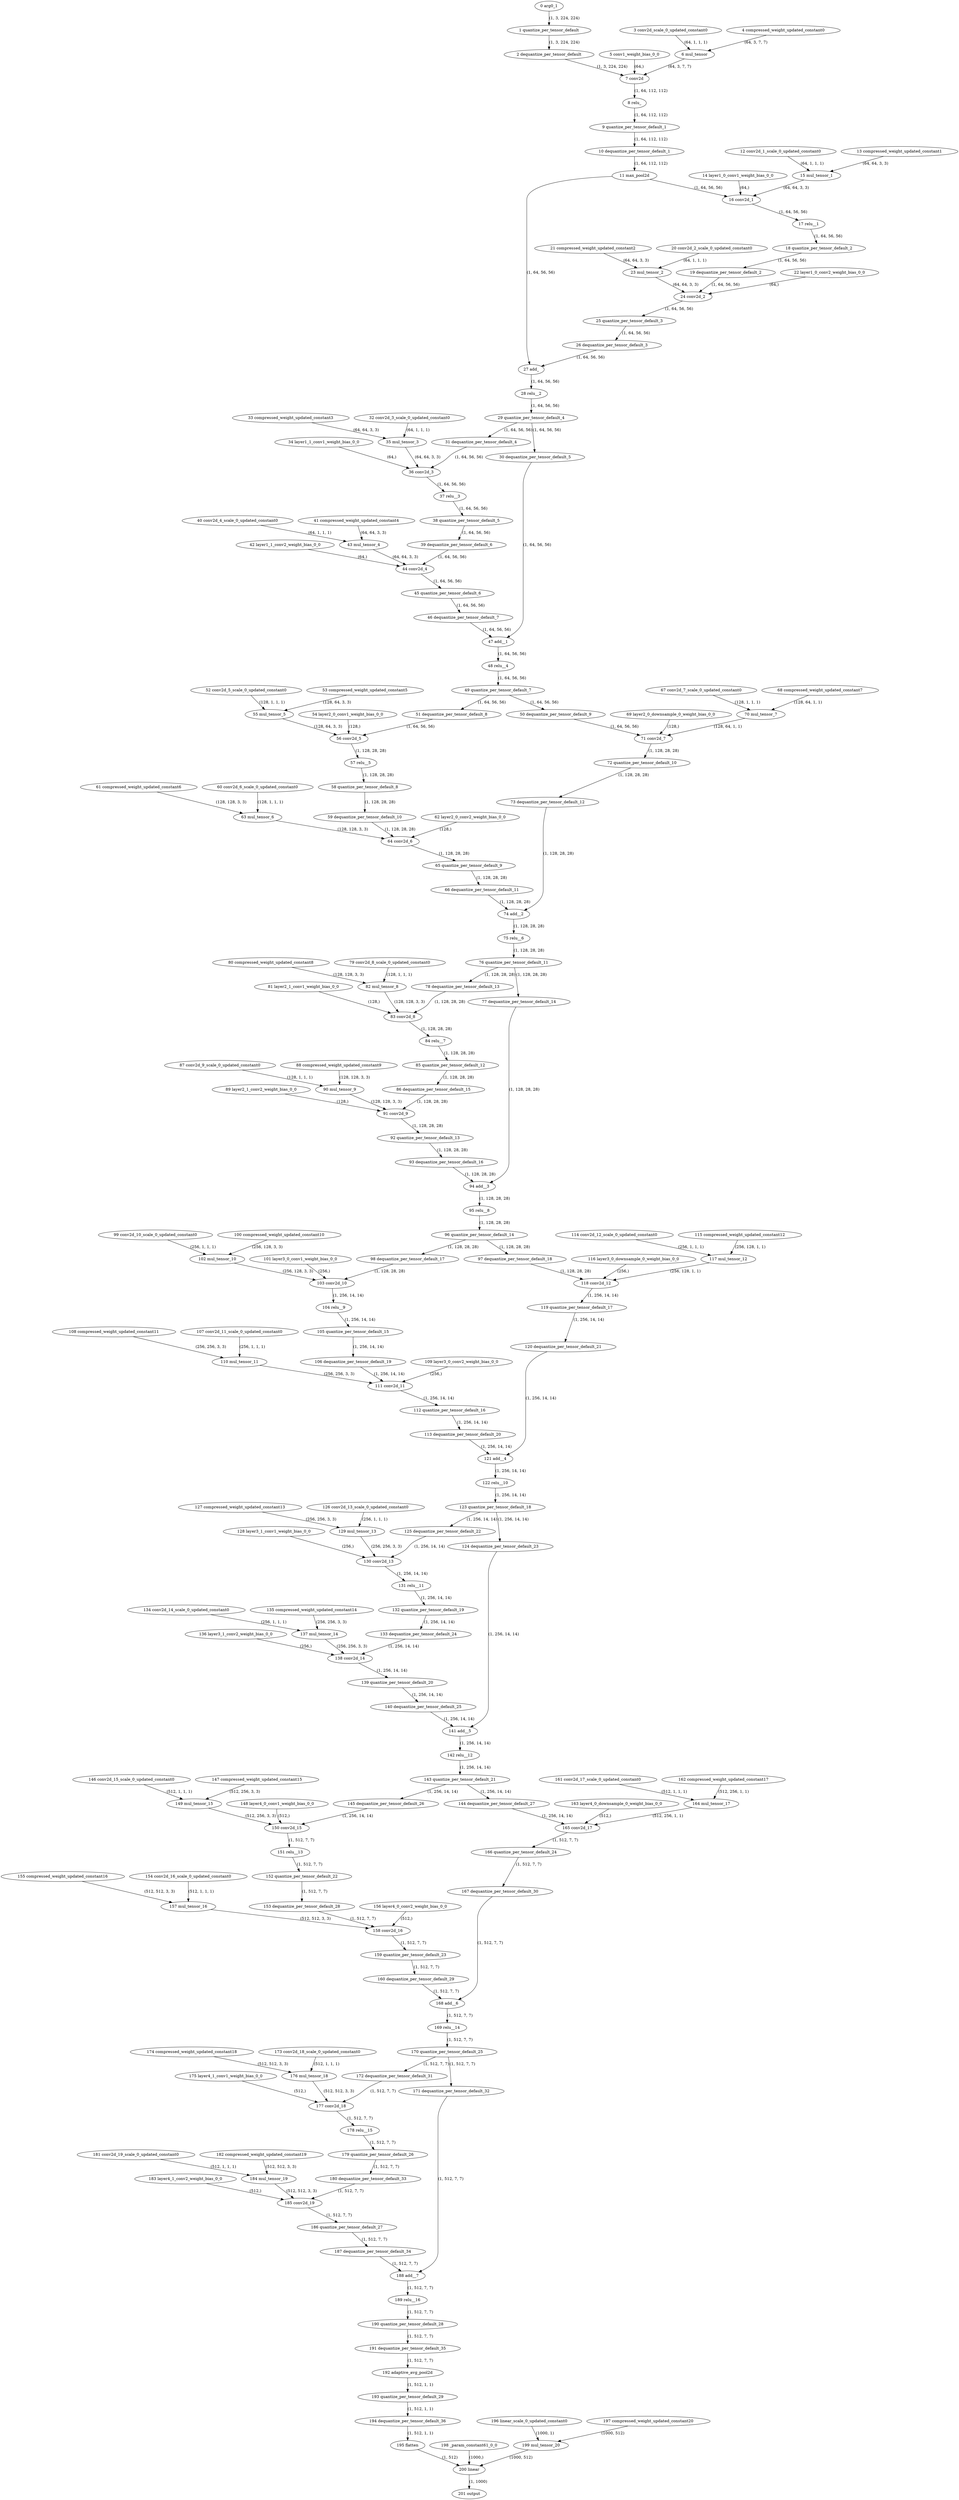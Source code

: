 strict digraph  {
"0 arg0_1" [id=0, type=input];
"1 quantize_per_tensor_default" [id=1, type=quantize_per_tensor];
"2 dequantize_per_tensor_default" [id=2, type=dequantize_per_tensor];
"3 conv2d_scale_0_updated_constant0" [id=3, type=get_attr];
"4 compressed_weight_updated_constant0" [id=4, type=get_attr];
"5 conv1_weight_bias_0_0" [id=5, type=get_attr];
"6 mul_tensor" [id=6, type=mul];
"7 conv2d" [id=7, type=conv2d];
"8 relu_" [id=8, type=relu_];
"9 quantize_per_tensor_default_1" [id=9, type=quantize_per_tensor];
"10 dequantize_per_tensor_default_1" [id=10, type=dequantize_per_tensor];
"11 max_pool2d" [id=11, type=max_pool2d];
"12 conv2d_1_scale_0_updated_constant0" [id=12, type=get_attr];
"13 compressed_weight_updated_constant1" [id=13, type=get_attr];
"14 layer1_0_conv1_weight_bias_0_0" [id=14, type=get_attr];
"15 mul_tensor_1" [id=15, type=mul];
"16 conv2d_1" [id=16, type=conv2d];
"17 relu__1" [id=17, type=relu_];
"18 quantize_per_tensor_default_2" [id=18, type=quantize_per_tensor];
"19 dequantize_per_tensor_default_2" [id=19, type=dequantize_per_tensor];
"20 conv2d_2_scale_0_updated_constant0" [id=20, type=get_attr];
"21 compressed_weight_updated_constant2" [id=21, type=get_attr];
"22 layer1_0_conv2_weight_bias_0_0" [id=22, type=get_attr];
"23 mul_tensor_2" [id=23, type=mul];
"24 conv2d_2" [id=24, type=conv2d];
"25 quantize_per_tensor_default_3" [id=25, type=quantize_per_tensor];
"26 dequantize_per_tensor_default_3" [id=26, type=dequantize_per_tensor];
"27 add_" [id=27, type=add_];
"28 relu__2" [id=28, type=relu_];
"29 quantize_per_tensor_default_4" [id=29, type=quantize_per_tensor];
"30 dequantize_per_tensor_default_5" [id=30, type=dequantize_per_tensor];
"31 dequantize_per_tensor_default_4" [id=31, type=dequantize_per_tensor];
"32 conv2d_3_scale_0_updated_constant0" [id=32, type=get_attr];
"33 compressed_weight_updated_constant3" [id=33, type=get_attr];
"34 layer1_1_conv1_weight_bias_0_0" [id=34, type=get_attr];
"35 mul_tensor_3" [id=35, type=mul];
"36 conv2d_3" [id=36, type=conv2d];
"37 relu__3" [id=37, type=relu_];
"38 quantize_per_tensor_default_5" [id=38, type=quantize_per_tensor];
"39 dequantize_per_tensor_default_6" [id=39, type=dequantize_per_tensor];
"40 conv2d_4_scale_0_updated_constant0" [id=40, type=get_attr];
"41 compressed_weight_updated_constant4" [id=41, type=get_attr];
"42 layer1_1_conv2_weight_bias_0_0" [id=42, type=get_attr];
"43 mul_tensor_4" [id=43, type=mul];
"44 conv2d_4" [id=44, type=conv2d];
"45 quantize_per_tensor_default_6" [id=45, type=quantize_per_tensor];
"46 dequantize_per_tensor_default_7" [id=46, type=dequantize_per_tensor];
"47 add__1" [id=47, type=add_];
"48 relu__4" [id=48, type=relu_];
"49 quantize_per_tensor_default_7" [id=49, type=quantize_per_tensor];
"50 dequantize_per_tensor_default_9" [id=50, type=dequantize_per_tensor];
"51 dequantize_per_tensor_default_8" [id=51, type=dequantize_per_tensor];
"52 conv2d_5_scale_0_updated_constant0" [id=52, type=get_attr];
"53 compressed_weight_updated_constant5" [id=53, type=get_attr];
"54 layer2_0_conv1_weight_bias_0_0" [id=54, type=get_attr];
"55 mul_tensor_5" [id=55, type=mul];
"56 conv2d_5" [id=56, type=conv2d];
"57 relu__5" [id=57, type=relu_];
"58 quantize_per_tensor_default_8" [id=58, type=quantize_per_tensor];
"59 dequantize_per_tensor_default_10" [id=59, type=dequantize_per_tensor];
"60 conv2d_6_scale_0_updated_constant0" [id=60, type=get_attr];
"61 compressed_weight_updated_constant6" [id=61, type=get_attr];
"62 layer2_0_conv2_weight_bias_0_0" [id=62, type=get_attr];
"63 mul_tensor_6" [id=63, type=mul];
"64 conv2d_6" [id=64, type=conv2d];
"65 quantize_per_tensor_default_9" [id=65, type=quantize_per_tensor];
"66 dequantize_per_tensor_default_11" [id=66, type=dequantize_per_tensor];
"67 conv2d_7_scale_0_updated_constant0" [id=67, type=get_attr];
"68 compressed_weight_updated_constant7" [id=68, type=get_attr];
"69 layer2_0_downsample_0_weight_bias_0_0" [id=69, type=get_attr];
"70 mul_tensor_7" [id=70, type=mul];
"71 conv2d_7" [id=71, type=conv2d];
"72 quantize_per_tensor_default_10" [id=72, type=quantize_per_tensor];
"73 dequantize_per_tensor_default_12" [id=73, type=dequantize_per_tensor];
"74 add__2" [id=74, type=add_];
"75 relu__6" [id=75, type=relu_];
"76 quantize_per_tensor_default_11" [id=76, type=quantize_per_tensor];
"77 dequantize_per_tensor_default_14" [id=77, type=dequantize_per_tensor];
"78 dequantize_per_tensor_default_13" [id=78, type=dequantize_per_tensor];
"79 conv2d_8_scale_0_updated_constant0" [id=79, type=get_attr];
"80 compressed_weight_updated_constant8" [id=80, type=get_attr];
"81 layer2_1_conv1_weight_bias_0_0" [id=81, type=get_attr];
"82 mul_tensor_8" [id=82, type=mul];
"83 conv2d_8" [id=83, type=conv2d];
"84 relu__7" [id=84, type=relu_];
"85 quantize_per_tensor_default_12" [id=85, type=quantize_per_tensor];
"86 dequantize_per_tensor_default_15" [id=86, type=dequantize_per_tensor];
"87 conv2d_9_scale_0_updated_constant0" [id=87, type=get_attr];
"88 compressed_weight_updated_constant9" [id=88, type=get_attr];
"89 layer2_1_conv2_weight_bias_0_0" [id=89, type=get_attr];
"90 mul_tensor_9" [id=90, type=mul];
"91 conv2d_9" [id=91, type=conv2d];
"92 quantize_per_tensor_default_13" [id=92, type=quantize_per_tensor];
"93 dequantize_per_tensor_default_16" [id=93, type=dequantize_per_tensor];
"94 add__3" [id=94, type=add_];
"95 relu__8" [id=95, type=relu_];
"96 quantize_per_tensor_default_14" [id=96, type=quantize_per_tensor];
"97 dequantize_per_tensor_default_18" [id=97, type=dequantize_per_tensor];
"98 dequantize_per_tensor_default_17" [id=98, type=dequantize_per_tensor];
"99 conv2d_10_scale_0_updated_constant0" [id=99, type=get_attr];
"100 compressed_weight_updated_constant10" [id=100, type=get_attr];
"101 layer3_0_conv1_weight_bias_0_0" [id=101, type=get_attr];
"102 mul_tensor_10" [id=102, type=mul];
"103 conv2d_10" [id=103, type=conv2d];
"104 relu__9" [id=104, type=relu_];
"105 quantize_per_tensor_default_15" [id=105, type=quantize_per_tensor];
"106 dequantize_per_tensor_default_19" [id=106, type=dequantize_per_tensor];
"107 conv2d_11_scale_0_updated_constant0" [id=107, type=get_attr];
"108 compressed_weight_updated_constant11" [id=108, type=get_attr];
"109 layer3_0_conv2_weight_bias_0_0" [id=109, type=get_attr];
"110 mul_tensor_11" [id=110, type=mul];
"111 conv2d_11" [id=111, type=conv2d];
"112 quantize_per_tensor_default_16" [id=112, type=quantize_per_tensor];
"113 dequantize_per_tensor_default_20" [id=113, type=dequantize_per_tensor];
"114 conv2d_12_scale_0_updated_constant0" [id=114, type=get_attr];
"115 compressed_weight_updated_constant12" [id=115, type=get_attr];
"116 layer3_0_downsample_0_weight_bias_0_0" [id=116, type=get_attr];
"117 mul_tensor_12" [id=117, type=mul];
"118 conv2d_12" [id=118, type=conv2d];
"119 quantize_per_tensor_default_17" [id=119, type=quantize_per_tensor];
"120 dequantize_per_tensor_default_21" [id=120, type=dequantize_per_tensor];
"121 add__4" [id=121, type=add_];
"122 relu__10" [id=122, type=relu_];
"123 quantize_per_tensor_default_18" [id=123, type=quantize_per_tensor];
"124 dequantize_per_tensor_default_23" [id=124, type=dequantize_per_tensor];
"125 dequantize_per_tensor_default_22" [id=125, type=dequantize_per_tensor];
"126 conv2d_13_scale_0_updated_constant0" [id=126, type=get_attr];
"127 compressed_weight_updated_constant13" [id=127, type=get_attr];
"128 layer3_1_conv1_weight_bias_0_0" [id=128, type=get_attr];
"129 mul_tensor_13" [id=129, type=mul];
"130 conv2d_13" [id=130, type=conv2d];
"131 relu__11" [id=131, type=relu_];
"132 quantize_per_tensor_default_19" [id=132, type=quantize_per_tensor];
"133 dequantize_per_tensor_default_24" [id=133, type=dequantize_per_tensor];
"134 conv2d_14_scale_0_updated_constant0" [id=134, type=get_attr];
"135 compressed_weight_updated_constant14" [id=135, type=get_attr];
"136 layer3_1_conv2_weight_bias_0_0" [id=136, type=get_attr];
"137 mul_tensor_14" [id=137, type=mul];
"138 conv2d_14" [id=138, type=conv2d];
"139 quantize_per_tensor_default_20" [id=139, type=quantize_per_tensor];
"140 dequantize_per_tensor_default_25" [id=140, type=dequantize_per_tensor];
"141 add__5" [id=141, type=add_];
"142 relu__12" [id=142, type=relu_];
"143 quantize_per_tensor_default_21" [id=143, type=quantize_per_tensor];
"144 dequantize_per_tensor_default_27" [id=144, type=dequantize_per_tensor];
"145 dequantize_per_tensor_default_26" [id=145, type=dequantize_per_tensor];
"146 conv2d_15_scale_0_updated_constant0" [id=146, type=get_attr];
"147 compressed_weight_updated_constant15" [id=147, type=get_attr];
"148 layer4_0_conv1_weight_bias_0_0" [id=148, type=get_attr];
"149 mul_tensor_15" [id=149, type=mul];
"150 conv2d_15" [id=150, type=conv2d];
"151 relu__13" [id=151, type=relu_];
"152 quantize_per_tensor_default_22" [id=152, type=quantize_per_tensor];
"153 dequantize_per_tensor_default_28" [id=153, type=dequantize_per_tensor];
"154 conv2d_16_scale_0_updated_constant0" [id=154, type=get_attr];
"155 compressed_weight_updated_constant16" [id=155, type=get_attr];
"156 layer4_0_conv2_weight_bias_0_0" [id=156, type=get_attr];
"157 mul_tensor_16" [id=157, type=mul];
"158 conv2d_16" [id=158, type=conv2d];
"159 quantize_per_tensor_default_23" [id=159, type=quantize_per_tensor];
"160 dequantize_per_tensor_default_29" [id=160, type=dequantize_per_tensor];
"161 conv2d_17_scale_0_updated_constant0" [id=161, type=get_attr];
"162 compressed_weight_updated_constant17" [id=162, type=get_attr];
"163 layer4_0_downsample_0_weight_bias_0_0" [id=163, type=get_attr];
"164 mul_tensor_17" [id=164, type=mul];
"165 conv2d_17" [id=165, type=conv2d];
"166 quantize_per_tensor_default_24" [id=166, type=quantize_per_tensor];
"167 dequantize_per_tensor_default_30" [id=167, type=dequantize_per_tensor];
"168 add__6" [id=168, type=add_];
"169 relu__14" [id=169, type=relu_];
"170 quantize_per_tensor_default_25" [id=170, type=quantize_per_tensor];
"171 dequantize_per_tensor_default_32" [id=171, type=dequantize_per_tensor];
"172 dequantize_per_tensor_default_31" [id=172, type=dequantize_per_tensor];
"173 conv2d_18_scale_0_updated_constant0" [id=173, type=get_attr];
"174 compressed_weight_updated_constant18" [id=174, type=get_attr];
"175 layer4_1_conv1_weight_bias_0_0" [id=175, type=get_attr];
"176 mul_tensor_18" [id=176, type=mul];
"177 conv2d_18" [id=177, type=conv2d];
"178 relu__15" [id=178, type=relu_];
"179 quantize_per_tensor_default_26" [id=179, type=quantize_per_tensor];
"180 dequantize_per_tensor_default_33" [id=180, type=dequantize_per_tensor];
"181 conv2d_19_scale_0_updated_constant0" [id=181, type=get_attr];
"182 compressed_weight_updated_constant19" [id=182, type=get_attr];
"183 layer4_1_conv2_weight_bias_0_0" [id=183, type=get_attr];
"184 mul_tensor_19" [id=184, type=mul];
"185 conv2d_19" [id=185, type=conv2d];
"186 quantize_per_tensor_default_27" [id=186, type=quantize_per_tensor];
"187 dequantize_per_tensor_default_34" [id=187, type=dequantize_per_tensor];
"188 add__7" [id=188, type=add_];
"189 relu__16" [id=189, type=relu_];
"190 quantize_per_tensor_default_28" [id=190, type=quantize_per_tensor];
"191 dequantize_per_tensor_default_35" [id=191, type=dequantize_per_tensor];
"192 adaptive_avg_pool2d" [id=192, type=adaptive_avg_pool2d];
"193 quantize_per_tensor_default_29" [id=193, type=quantize_per_tensor];
"194 dequantize_per_tensor_default_36" [id=194, type=dequantize_per_tensor];
"195 flatten" [id=195, type=flatten];
"196 linear_scale_0_updated_constant0" [id=196, type=get_attr];
"197 compressed_weight_updated_constant20" [id=197, type=get_attr];
"198 _param_constant61_0_0" [id=198, type=get_attr];
"199 mul_tensor_20" [id=199, type=mul];
"200 linear" [id=200, type=linear];
"201 output" [id=201, type=output];
"0 arg0_1" -> "1 quantize_per_tensor_default"  [label="(1, 3, 224, 224)", style=solid];
"1 quantize_per_tensor_default" -> "2 dequantize_per_tensor_default"  [label="(1, 3, 224, 224)", style=solid];
"2 dequantize_per_tensor_default" -> "7 conv2d"  [label="(1, 3, 224, 224)", style=solid];
"3 conv2d_scale_0_updated_constant0" -> "6 mul_tensor"  [label="(64, 1, 1, 1)", style=solid];
"4 compressed_weight_updated_constant0" -> "6 mul_tensor"  [label="(64, 3, 7, 7)", style=solid];
"5 conv1_weight_bias_0_0" -> "7 conv2d"  [label="(64,)", style=solid];
"6 mul_tensor" -> "7 conv2d"  [label="(64, 3, 7, 7)", style=solid];
"7 conv2d" -> "8 relu_"  [label="(1, 64, 112, 112)", style=solid];
"8 relu_" -> "9 quantize_per_tensor_default_1"  [label="(1, 64, 112, 112)", style=solid];
"9 quantize_per_tensor_default_1" -> "10 dequantize_per_tensor_default_1"  [label="(1, 64, 112, 112)", style=solid];
"10 dequantize_per_tensor_default_1" -> "11 max_pool2d"  [label="(1, 64, 112, 112)", style=solid];
"11 max_pool2d" -> "16 conv2d_1"  [label="(1, 64, 56, 56)", style=solid];
"11 max_pool2d" -> "27 add_"  [label="(1, 64, 56, 56)", style=solid];
"12 conv2d_1_scale_0_updated_constant0" -> "15 mul_tensor_1"  [label="(64, 1, 1, 1)", style=solid];
"13 compressed_weight_updated_constant1" -> "15 mul_tensor_1"  [label="(64, 64, 3, 3)", style=solid];
"14 layer1_0_conv1_weight_bias_0_0" -> "16 conv2d_1"  [label="(64,)", style=solid];
"15 mul_tensor_1" -> "16 conv2d_1"  [label="(64, 64, 3, 3)", style=solid];
"16 conv2d_1" -> "17 relu__1"  [label="(1, 64, 56, 56)", style=solid];
"17 relu__1" -> "18 quantize_per_tensor_default_2"  [label="(1, 64, 56, 56)", style=solid];
"18 quantize_per_tensor_default_2" -> "19 dequantize_per_tensor_default_2"  [label="(1, 64, 56, 56)", style=solid];
"19 dequantize_per_tensor_default_2" -> "24 conv2d_2"  [label="(1, 64, 56, 56)", style=solid];
"20 conv2d_2_scale_0_updated_constant0" -> "23 mul_tensor_2"  [label="(64, 1, 1, 1)", style=solid];
"21 compressed_weight_updated_constant2" -> "23 mul_tensor_2"  [label="(64, 64, 3, 3)", style=solid];
"22 layer1_0_conv2_weight_bias_0_0" -> "24 conv2d_2"  [label="(64,)", style=solid];
"23 mul_tensor_2" -> "24 conv2d_2"  [label="(64, 64, 3, 3)", style=solid];
"24 conv2d_2" -> "25 quantize_per_tensor_default_3"  [label="(1, 64, 56, 56)", style=solid];
"25 quantize_per_tensor_default_3" -> "26 dequantize_per_tensor_default_3"  [label="(1, 64, 56, 56)", style=solid];
"26 dequantize_per_tensor_default_3" -> "27 add_"  [label="(1, 64, 56, 56)", style=solid];
"27 add_" -> "28 relu__2"  [label="(1, 64, 56, 56)", style=solid];
"28 relu__2" -> "29 quantize_per_tensor_default_4"  [label="(1, 64, 56, 56)", style=solid];
"29 quantize_per_tensor_default_4" -> "30 dequantize_per_tensor_default_5"  [label="(1, 64, 56, 56)", style=solid];
"29 quantize_per_tensor_default_4" -> "31 dequantize_per_tensor_default_4"  [label="(1, 64, 56, 56)", style=solid];
"30 dequantize_per_tensor_default_5" -> "47 add__1"  [label="(1, 64, 56, 56)", style=solid];
"31 dequantize_per_tensor_default_4" -> "36 conv2d_3"  [label="(1, 64, 56, 56)", style=solid];
"32 conv2d_3_scale_0_updated_constant0" -> "35 mul_tensor_3"  [label="(64, 1, 1, 1)", style=solid];
"33 compressed_weight_updated_constant3" -> "35 mul_tensor_3"  [label="(64, 64, 3, 3)", style=solid];
"34 layer1_1_conv1_weight_bias_0_0" -> "36 conv2d_3"  [label="(64,)", style=solid];
"35 mul_tensor_3" -> "36 conv2d_3"  [label="(64, 64, 3, 3)", style=solid];
"36 conv2d_3" -> "37 relu__3"  [label="(1, 64, 56, 56)", style=solid];
"37 relu__3" -> "38 quantize_per_tensor_default_5"  [label="(1, 64, 56, 56)", style=solid];
"38 quantize_per_tensor_default_5" -> "39 dequantize_per_tensor_default_6"  [label="(1, 64, 56, 56)", style=solid];
"39 dequantize_per_tensor_default_6" -> "44 conv2d_4"  [label="(1, 64, 56, 56)", style=solid];
"40 conv2d_4_scale_0_updated_constant0" -> "43 mul_tensor_4"  [label="(64, 1, 1, 1)", style=solid];
"41 compressed_weight_updated_constant4" -> "43 mul_tensor_4"  [label="(64, 64, 3, 3)", style=solid];
"42 layer1_1_conv2_weight_bias_0_0" -> "44 conv2d_4"  [label="(64,)", style=solid];
"43 mul_tensor_4" -> "44 conv2d_4"  [label="(64, 64, 3, 3)", style=solid];
"44 conv2d_4" -> "45 quantize_per_tensor_default_6"  [label="(1, 64, 56, 56)", style=solid];
"45 quantize_per_tensor_default_6" -> "46 dequantize_per_tensor_default_7"  [label="(1, 64, 56, 56)", style=solid];
"46 dequantize_per_tensor_default_7" -> "47 add__1"  [label="(1, 64, 56, 56)", style=solid];
"47 add__1" -> "48 relu__4"  [label="(1, 64, 56, 56)", style=solid];
"48 relu__4" -> "49 quantize_per_tensor_default_7"  [label="(1, 64, 56, 56)", style=solid];
"49 quantize_per_tensor_default_7" -> "50 dequantize_per_tensor_default_9"  [label="(1, 64, 56, 56)", style=solid];
"49 quantize_per_tensor_default_7" -> "51 dequantize_per_tensor_default_8"  [label="(1, 64, 56, 56)", style=solid];
"50 dequantize_per_tensor_default_9" -> "71 conv2d_7"  [label="(1, 64, 56, 56)", style=solid];
"51 dequantize_per_tensor_default_8" -> "56 conv2d_5"  [label="(1, 64, 56, 56)", style=solid];
"52 conv2d_5_scale_0_updated_constant0" -> "55 mul_tensor_5"  [label="(128, 1, 1, 1)", style=solid];
"53 compressed_weight_updated_constant5" -> "55 mul_tensor_5"  [label="(128, 64, 3, 3)", style=solid];
"54 layer2_0_conv1_weight_bias_0_0" -> "56 conv2d_5"  [label="(128,)", style=solid];
"55 mul_tensor_5" -> "56 conv2d_5"  [label="(128, 64, 3, 3)", style=solid];
"56 conv2d_5" -> "57 relu__5"  [label="(1, 128, 28, 28)", style=solid];
"57 relu__5" -> "58 quantize_per_tensor_default_8"  [label="(1, 128, 28, 28)", style=solid];
"58 quantize_per_tensor_default_8" -> "59 dequantize_per_tensor_default_10"  [label="(1, 128, 28, 28)", style=solid];
"59 dequantize_per_tensor_default_10" -> "64 conv2d_6"  [label="(1, 128, 28, 28)", style=solid];
"60 conv2d_6_scale_0_updated_constant0" -> "63 mul_tensor_6"  [label="(128, 1, 1, 1)", style=solid];
"61 compressed_weight_updated_constant6" -> "63 mul_tensor_6"  [label="(128, 128, 3, 3)", style=solid];
"62 layer2_0_conv2_weight_bias_0_0" -> "64 conv2d_6"  [label="(128,)", style=solid];
"63 mul_tensor_6" -> "64 conv2d_6"  [label="(128, 128, 3, 3)", style=solid];
"64 conv2d_6" -> "65 quantize_per_tensor_default_9"  [label="(1, 128, 28, 28)", style=solid];
"65 quantize_per_tensor_default_9" -> "66 dequantize_per_tensor_default_11"  [label="(1, 128, 28, 28)", style=solid];
"66 dequantize_per_tensor_default_11" -> "74 add__2"  [label="(1, 128, 28, 28)", style=solid];
"67 conv2d_7_scale_0_updated_constant0" -> "70 mul_tensor_7"  [label="(128, 1, 1, 1)", style=solid];
"68 compressed_weight_updated_constant7" -> "70 mul_tensor_7"  [label="(128, 64, 1, 1)", style=solid];
"69 layer2_0_downsample_0_weight_bias_0_0" -> "71 conv2d_7"  [label="(128,)", style=solid];
"70 mul_tensor_7" -> "71 conv2d_7"  [label="(128, 64, 1, 1)", style=solid];
"71 conv2d_7" -> "72 quantize_per_tensor_default_10"  [label="(1, 128, 28, 28)", style=solid];
"72 quantize_per_tensor_default_10" -> "73 dequantize_per_tensor_default_12"  [label="(1, 128, 28, 28)", style=solid];
"73 dequantize_per_tensor_default_12" -> "74 add__2"  [label="(1, 128, 28, 28)", style=solid];
"74 add__2" -> "75 relu__6"  [label="(1, 128, 28, 28)", style=solid];
"75 relu__6" -> "76 quantize_per_tensor_default_11"  [label="(1, 128, 28, 28)", style=solid];
"76 quantize_per_tensor_default_11" -> "77 dequantize_per_tensor_default_14"  [label="(1, 128, 28, 28)", style=solid];
"76 quantize_per_tensor_default_11" -> "78 dequantize_per_tensor_default_13"  [label="(1, 128, 28, 28)", style=solid];
"77 dequantize_per_tensor_default_14" -> "94 add__3"  [label="(1, 128, 28, 28)", style=solid];
"78 dequantize_per_tensor_default_13" -> "83 conv2d_8"  [label="(1, 128, 28, 28)", style=solid];
"79 conv2d_8_scale_0_updated_constant0" -> "82 mul_tensor_8"  [label="(128, 1, 1, 1)", style=solid];
"80 compressed_weight_updated_constant8" -> "82 mul_tensor_8"  [label="(128, 128, 3, 3)", style=solid];
"81 layer2_1_conv1_weight_bias_0_0" -> "83 conv2d_8"  [label="(128,)", style=solid];
"82 mul_tensor_8" -> "83 conv2d_8"  [label="(128, 128, 3, 3)", style=solid];
"83 conv2d_8" -> "84 relu__7"  [label="(1, 128, 28, 28)", style=solid];
"84 relu__7" -> "85 quantize_per_tensor_default_12"  [label="(1, 128, 28, 28)", style=solid];
"85 quantize_per_tensor_default_12" -> "86 dequantize_per_tensor_default_15"  [label="(1, 128, 28, 28)", style=solid];
"86 dequantize_per_tensor_default_15" -> "91 conv2d_9"  [label="(1, 128, 28, 28)", style=solid];
"87 conv2d_9_scale_0_updated_constant0" -> "90 mul_tensor_9"  [label="(128, 1, 1, 1)", style=solid];
"88 compressed_weight_updated_constant9" -> "90 mul_tensor_9"  [label="(128, 128, 3, 3)", style=solid];
"89 layer2_1_conv2_weight_bias_0_0" -> "91 conv2d_9"  [label="(128,)", style=solid];
"90 mul_tensor_9" -> "91 conv2d_9"  [label="(128, 128, 3, 3)", style=solid];
"91 conv2d_9" -> "92 quantize_per_tensor_default_13"  [label="(1, 128, 28, 28)", style=solid];
"92 quantize_per_tensor_default_13" -> "93 dequantize_per_tensor_default_16"  [label="(1, 128, 28, 28)", style=solid];
"93 dequantize_per_tensor_default_16" -> "94 add__3"  [label="(1, 128, 28, 28)", style=solid];
"94 add__3" -> "95 relu__8"  [label="(1, 128, 28, 28)", style=solid];
"95 relu__8" -> "96 quantize_per_tensor_default_14"  [label="(1, 128, 28, 28)", style=solid];
"96 quantize_per_tensor_default_14" -> "97 dequantize_per_tensor_default_18"  [label="(1, 128, 28, 28)", style=solid];
"96 quantize_per_tensor_default_14" -> "98 dequantize_per_tensor_default_17"  [label="(1, 128, 28, 28)", style=solid];
"97 dequantize_per_tensor_default_18" -> "118 conv2d_12"  [label="(1, 128, 28, 28)", style=solid];
"98 dequantize_per_tensor_default_17" -> "103 conv2d_10"  [label="(1, 128, 28, 28)", style=solid];
"99 conv2d_10_scale_0_updated_constant0" -> "102 mul_tensor_10"  [label="(256, 1, 1, 1)", style=solid];
"100 compressed_weight_updated_constant10" -> "102 mul_tensor_10"  [label="(256, 128, 3, 3)", style=solid];
"101 layer3_0_conv1_weight_bias_0_0" -> "103 conv2d_10"  [label="(256,)", style=solid];
"102 mul_tensor_10" -> "103 conv2d_10"  [label="(256, 128, 3, 3)", style=solid];
"103 conv2d_10" -> "104 relu__9"  [label="(1, 256, 14, 14)", style=solid];
"104 relu__9" -> "105 quantize_per_tensor_default_15"  [label="(1, 256, 14, 14)", style=solid];
"105 quantize_per_tensor_default_15" -> "106 dequantize_per_tensor_default_19"  [label="(1, 256, 14, 14)", style=solid];
"106 dequantize_per_tensor_default_19" -> "111 conv2d_11"  [label="(1, 256, 14, 14)", style=solid];
"107 conv2d_11_scale_0_updated_constant0" -> "110 mul_tensor_11"  [label="(256, 1, 1, 1)", style=solid];
"108 compressed_weight_updated_constant11" -> "110 mul_tensor_11"  [label="(256, 256, 3, 3)", style=solid];
"109 layer3_0_conv2_weight_bias_0_0" -> "111 conv2d_11"  [label="(256,)", style=solid];
"110 mul_tensor_11" -> "111 conv2d_11"  [label="(256, 256, 3, 3)", style=solid];
"111 conv2d_11" -> "112 quantize_per_tensor_default_16"  [label="(1, 256, 14, 14)", style=solid];
"112 quantize_per_tensor_default_16" -> "113 dequantize_per_tensor_default_20"  [label="(1, 256, 14, 14)", style=solid];
"113 dequantize_per_tensor_default_20" -> "121 add__4"  [label="(1, 256, 14, 14)", style=solid];
"114 conv2d_12_scale_0_updated_constant0" -> "117 mul_tensor_12"  [label="(256, 1, 1, 1)", style=solid];
"115 compressed_weight_updated_constant12" -> "117 mul_tensor_12"  [label="(256, 128, 1, 1)", style=solid];
"116 layer3_0_downsample_0_weight_bias_0_0" -> "118 conv2d_12"  [label="(256,)", style=solid];
"117 mul_tensor_12" -> "118 conv2d_12"  [label="(256, 128, 1, 1)", style=solid];
"118 conv2d_12" -> "119 quantize_per_tensor_default_17"  [label="(1, 256, 14, 14)", style=solid];
"119 quantize_per_tensor_default_17" -> "120 dequantize_per_tensor_default_21"  [label="(1, 256, 14, 14)", style=solid];
"120 dequantize_per_tensor_default_21" -> "121 add__4"  [label="(1, 256, 14, 14)", style=solid];
"121 add__4" -> "122 relu__10"  [label="(1, 256, 14, 14)", style=solid];
"122 relu__10" -> "123 quantize_per_tensor_default_18"  [label="(1, 256, 14, 14)", style=solid];
"123 quantize_per_tensor_default_18" -> "124 dequantize_per_tensor_default_23"  [label="(1, 256, 14, 14)", style=solid];
"123 quantize_per_tensor_default_18" -> "125 dequantize_per_tensor_default_22"  [label="(1, 256, 14, 14)", style=solid];
"124 dequantize_per_tensor_default_23" -> "141 add__5"  [label="(1, 256, 14, 14)", style=solid];
"125 dequantize_per_tensor_default_22" -> "130 conv2d_13"  [label="(1, 256, 14, 14)", style=solid];
"126 conv2d_13_scale_0_updated_constant0" -> "129 mul_tensor_13"  [label="(256, 1, 1, 1)", style=solid];
"127 compressed_weight_updated_constant13" -> "129 mul_tensor_13"  [label="(256, 256, 3, 3)", style=solid];
"128 layer3_1_conv1_weight_bias_0_0" -> "130 conv2d_13"  [label="(256,)", style=solid];
"129 mul_tensor_13" -> "130 conv2d_13"  [label="(256, 256, 3, 3)", style=solid];
"130 conv2d_13" -> "131 relu__11"  [label="(1, 256, 14, 14)", style=solid];
"131 relu__11" -> "132 quantize_per_tensor_default_19"  [label="(1, 256, 14, 14)", style=solid];
"132 quantize_per_tensor_default_19" -> "133 dequantize_per_tensor_default_24"  [label="(1, 256, 14, 14)", style=solid];
"133 dequantize_per_tensor_default_24" -> "138 conv2d_14"  [label="(1, 256, 14, 14)", style=solid];
"134 conv2d_14_scale_0_updated_constant0" -> "137 mul_tensor_14"  [label="(256, 1, 1, 1)", style=solid];
"135 compressed_weight_updated_constant14" -> "137 mul_tensor_14"  [label="(256, 256, 3, 3)", style=solid];
"136 layer3_1_conv2_weight_bias_0_0" -> "138 conv2d_14"  [label="(256,)", style=solid];
"137 mul_tensor_14" -> "138 conv2d_14"  [label="(256, 256, 3, 3)", style=solid];
"138 conv2d_14" -> "139 quantize_per_tensor_default_20"  [label="(1, 256, 14, 14)", style=solid];
"139 quantize_per_tensor_default_20" -> "140 dequantize_per_tensor_default_25"  [label="(1, 256, 14, 14)", style=solid];
"140 dequantize_per_tensor_default_25" -> "141 add__5"  [label="(1, 256, 14, 14)", style=solid];
"141 add__5" -> "142 relu__12"  [label="(1, 256, 14, 14)", style=solid];
"142 relu__12" -> "143 quantize_per_tensor_default_21"  [label="(1, 256, 14, 14)", style=solid];
"143 quantize_per_tensor_default_21" -> "144 dequantize_per_tensor_default_27"  [label="(1, 256, 14, 14)", style=solid];
"143 quantize_per_tensor_default_21" -> "145 dequantize_per_tensor_default_26"  [label="(1, 256, 14, 14)", style=solid];
"144 dequantize_per_tensor_default_27" -> "165 conv2d_17"  [label="(1, 256, 14, 14)", style=solid];
"145 dequantize_per_tensor_default_26" -> "150 conv2d_15"  [label="(1, 256, 14, 14)", style=solid];
"146 conv2d_15_scale_0_updated_constant0" -> "149 mul_tensor_15"  [label="(512, 1, 1, 1)", style=solid];
"147 compressed_weight_updated_constant15" -> "149 mul_tensor_15"  [label="(512, 256, 3, 3)", style=solid];
"148 layer4_0_conv1_weight_bias_0_0" -> "150 conv2d_15"  [label="(512,)", style=solid];
"149 mul_tensor_15" -> "150 conv2d_15"  [label="(512, 256, 3, 3)", style=solid];
"150 conv2d_15" -> "151 relu__13"  [label="(1, 512, 7, 7)", style=solid];
"151 relu__13" -> "152 quantize_per_tensor_default_22"  [label="(1, 512, 7, 7)", style=solid];
"152 quantize_per_tensor_default_22" -> "153 dequantize_per_tensor_default_28"  [label="(1, 512, 7, 7)", style=solid];
"153 dequantize_per_tensor_default_28" -> "158 conv2d_16"  [label="(1, 512, 7, 7)", style=solid];
"154 conv2d_16_scale_0_updated_constant0" -> "157 mul_tensor_16"  [label="(512, 1, 1, 1)", style=solid];
"155 compressed_weight_updated_constant16" -> "157 mul_tensor_16"  [label="(512, 512, 3, 3)", style=solid];
"156 layer4_0_conv2_weight_bias_0_0" -> "158 conv2d_16"  [label="(512,)", style=solid];
"157 mul_tensor_16" -> "158 conv2d_16"  [label="(512, 512, 3, 3)", style=solid];
"158 conv2d_16" -> "159 quantize_per_tensor_default_23"  [label="(1, 512, 7, 7)", style=solid];
"159 quantize_per_tensor_default_23" -> "160 dequantize_per_tensor_default_29"  [label="(1, 512, 7, 7)", style=solid];
"160 dequantize_per_tensor_default_29" -> "168 add__6"  [label="(1, 512, 7, 7)", style=solid];
"161 conv2d_17_scale_0_updated_constant0" -> "164 mul_tensor_17"  [label="(512, 1, 1, 1)", style=solid];
"162 compressed_weight_updated_constant17" -> "164 mul_tensor_17"  [label="(512, 256, 1, 1)", style=solid];
"163 layer4_0_downsample_0_weight_bias_0_0" -> "165 conv2d_17"  [label="(512,)", style=solid];
"164 mul_tensor_17" -> "165 conv2d_17"  [label="(512, 256, 1, 1)", style=solid];
"165 conv2d_17" -> "166 quantize_per_tensor_default_24"  [label="(1, 512, 7, 7)", style=solid];
"166 quantize_per_tensor_default_24" -> "167 dequantize_per_tensor_default_30"  [label="(1, 512, 7, 7)", style=solid];
"167 dequantize_per_tensor_default_30" -> "168 add__6"  [label="(1, 512, 7, 7)", style=solid];
"168 add__6" -> "169 relu__14"  [label="(1, 512, 7, 7)", style=solid];
"169 relu__14" -> "170 quantize_per_tensor_default_25"  [label="(1, 512, 7, 7)", style=solid];
"170 quantize_per_tensor_default_25" -> "171 dequantize_per_tensor_default_32"  [label="(1, 512, 7, 7)", style=solid];
"170 quantize_per_tensor_default_25" -> "172 dequantize_per_tensor_default_31"  [label="(1, 512, 7, 7)", style=solid];
"171 dequantize_per_tensor_default_32" -> "188 add__7"  [label="(1, 512, 7, 7)", style=solid];
"172 dequantize_per_tensor_default_31" -> "177 conv2d_18"  [label="(1, 512, 7, 7)", style=solid];
"173 conv2d_18_scale_0_updated_constant0" -> "176 mul_tensor_18"  [label="(512, 1, 1, 1)", style=solid];
"174 compressed_weight_updated_constant18" -> "176 mul_tensor_18"  [label="(512, 512, 3, 3)", style=solid];
"175 layer4_1_conv1_weight_bias_0_0" -> "177 conv2d_18"  [label="(512,)", style=solid];
"176 mul_tensor_18" -> "177 conv2d_18"  [label="(512, 512, 3, 3)", style=solid];
"177 conv2d_18" -> "178 relu__15"  [label="(1, 512, 7, 7)", style=solid];
"178 relu__15" -> "179 quantize_per_tensor_default_26"  [label="(1, 512, 7, 7)", style=solid];
"179 quantize_per_tensor_default_26" -> "180 dequantize_per_tensor_default_33"  [label="(1, 512, 7, 7)", style=solid];
"180 dequantize_per_tensor_default_33" -> "185 conv2d_19"  [label="(1, 512, 7, 7)", style=solid];
"181 conv2d_19_scale_0_updated_constant0" -> "184 mul_tensor_19"  [label="(512, 1, 1, 1)", style=solid];
"182 compressed_weight_updated_constant19" -> "184 mul_tensor_19"  [label="(512, 512, 3, 3)", style=solid];
"183 layer4_1_conv2_weight_bias_0_0" -> "185 conv2d_19"  [label="(512,)", style=solid];
"184 mul_tensor_19" -> "185 conv2d_19"  [label="(512, 512, 3, 3)", style=solid];
"185 conv2d_19" -> "186 quantize_per_tensor_default_27"  [label="(1, 512, 7, 7)", style=solid];
"186 quantize_per_tensor_default_27" -> "187 dequantize_per_tensor_default_34"  [label="(1, 512, 7, 7)", style=solid];
"187 dequantize_per_tensor_default_34" -> "188 add__7"  [label="(1, 512, 7, 7)", style=solid];
"188 add__7" -> "189 relu__16"  [label="(1, 512, 7, 7)", style=solid];
"189 relu__16" -> "190 quantize_per_tensor_default_28"  [label="(1, 512, 7, 7)", style=solid];
"190 quantize_per_tensor_default_28" -> "191 dequantize_per_tensor_default_35"  [label="(1, 512, 7, 7)", style=solid];
"191 dequantize_per_tensor_default_35" -> "192 adaptive_avg_pool2d"  [label="(1, 512, 7, 7)", style=solid];
"192 adaptive_avg_pool2d" -> "193 quantize_per_tensor_default_29"  [label="(1, 512, 1, 1)", style=solid];
"193 quantize_per_tensor_default_29" -> "194 dequantize_per_tensor_default_36"  [label="(1, 512, 1, 1)", style=solid];
"194 dequantize_per_tensor_default_36" -> "195 flatten"  [label="(1, 512, 1, 1)", style=solid];
"195 flatten" -> "200 linear"  [label="(1, 512)", style=solid];
"196 linear_scale_0_updated_constant0" -> "199 mul_tensor_20"  [label="(1000, 1)", style=solid];
"197 compressed_weight_updated_constant20" -> "199 mul_tensor_20"  [label="(1000, 512)", style=solid];
"198 _param_constant61_0_0" -> "200 linear"  [label="(1000,)", style=solid];
"199 mul_tensor_20" -> "200 linear"  [label="(1000, 512)", style=solid];
"200 linear" -> "201 output"  [label="(1, 1000)", style=solid];
}
